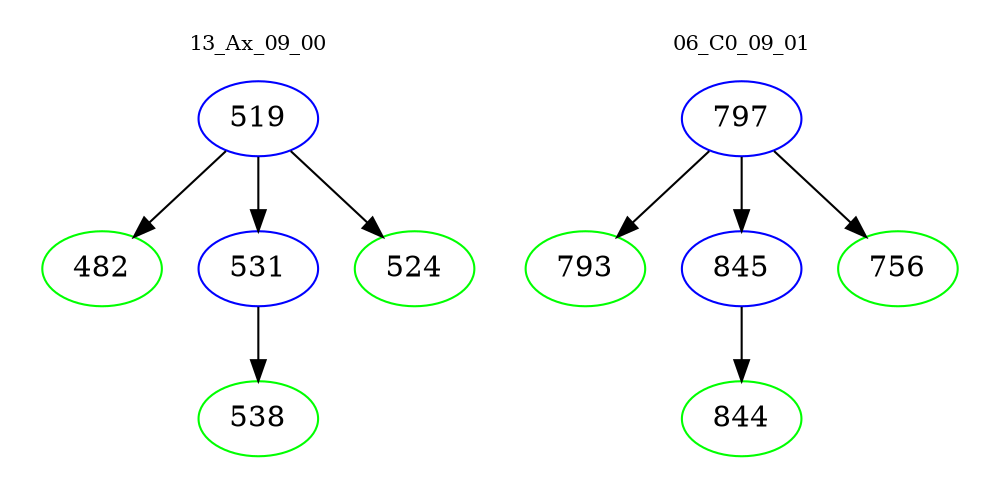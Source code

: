 digraph{
subgraph cluster_0 {
color = white
label = "13_Ax_09_00";
fontsize=10;
T0_519 [label="519", color="blue"]
T0_519 -> T0_482 [color="black"]
T0_482 [label="482", color="green"]
T0_519 -> T0_531 [color="black"]
T0_531 [label="531", color="blue"]
T0_531 -> T0_538 [color="black"]
T0_538 [label="538", color="green"]
T0_519 -> T0_524 [color="black"]
T0_524 [label="524", color="green"]
}
subgraph cluster_1 {
color = white
label = "06_C0_09_01";
fontsize=10;
T1_797 [label="797", color="blue"]
T1_797 -> T1_793 [color="black"]
T1_793 [label="793", color="green"]
T1_797 -> T1_845 [color="black"]
T1_845 [label="845", color="blue"]
T1_845 -> T1_844 [color="black"]
T1_844 [label="844", color="green"]
T1_797 -> T1_756 [color="black"]
T1_756 [label="756", color="green"]
}
}
